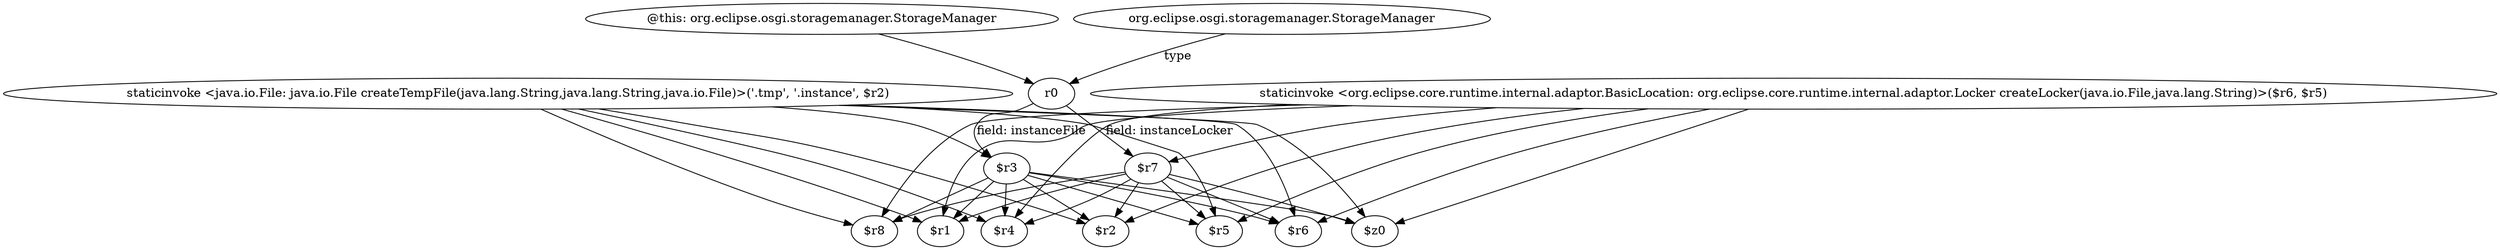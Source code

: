 digraph g {
0[label="$r3"]
1[label="$r5"]
0->1[label=""]
2[label="staticinvoke <java.io.File: java.io.File createTempFile(java.lang.String,java.lang.String,java.io.File)>('.tmp', '.instance', $r2)"]
3[label="$r4"]
2->3[label=""]
4[label="$r7"]
5[label="$r6"]
4->5[label=""]
4->1[label=""]
6[label="@this: org.eclipse.osgi.storagemanager.StorageManager"]
7[label="r0"]
6->7[label=""]
8[label="$r2"]
0->8[label=""]
9[label="$r8"]
4->9[label=""]
10[label="$r1"]
2->10[label=""]
4->8[label=""]
0->9[label=""]
11[label="staticinvoke <org.eclipse.core.runtime.internal.adaptor.BasicLocation: org.eclipse.core.runtime.internal.adaptor.Locker createLocker(java.io.File,java.lang.String)>($r6, $r5)"]
11->10[label=""]
12[label="$z0"]
2->12[label=""]
11->12[label=""]
2->9[label=""]
11->9[label=""]
11->5[label=""]
2->5[label=""]
11->4[label=""]
2->0[label=""]
0->12[label=""]
4->3[label=""]
0->3[label=""]
7->4[label="field: instanceLocker"]
2->8[label=""]
11->8[label=""]
4->12[label=""]
11->1[label=""]
0->5[label=""]
7->0[label="field: instanceFile"]
13[label="org.eclipse.osgi.storagemanager.StorageManager"]
13->7[label="type"]
0->10[label=""]
4->10[label=""]
11->3[label=""]
2->1[label=""]
}